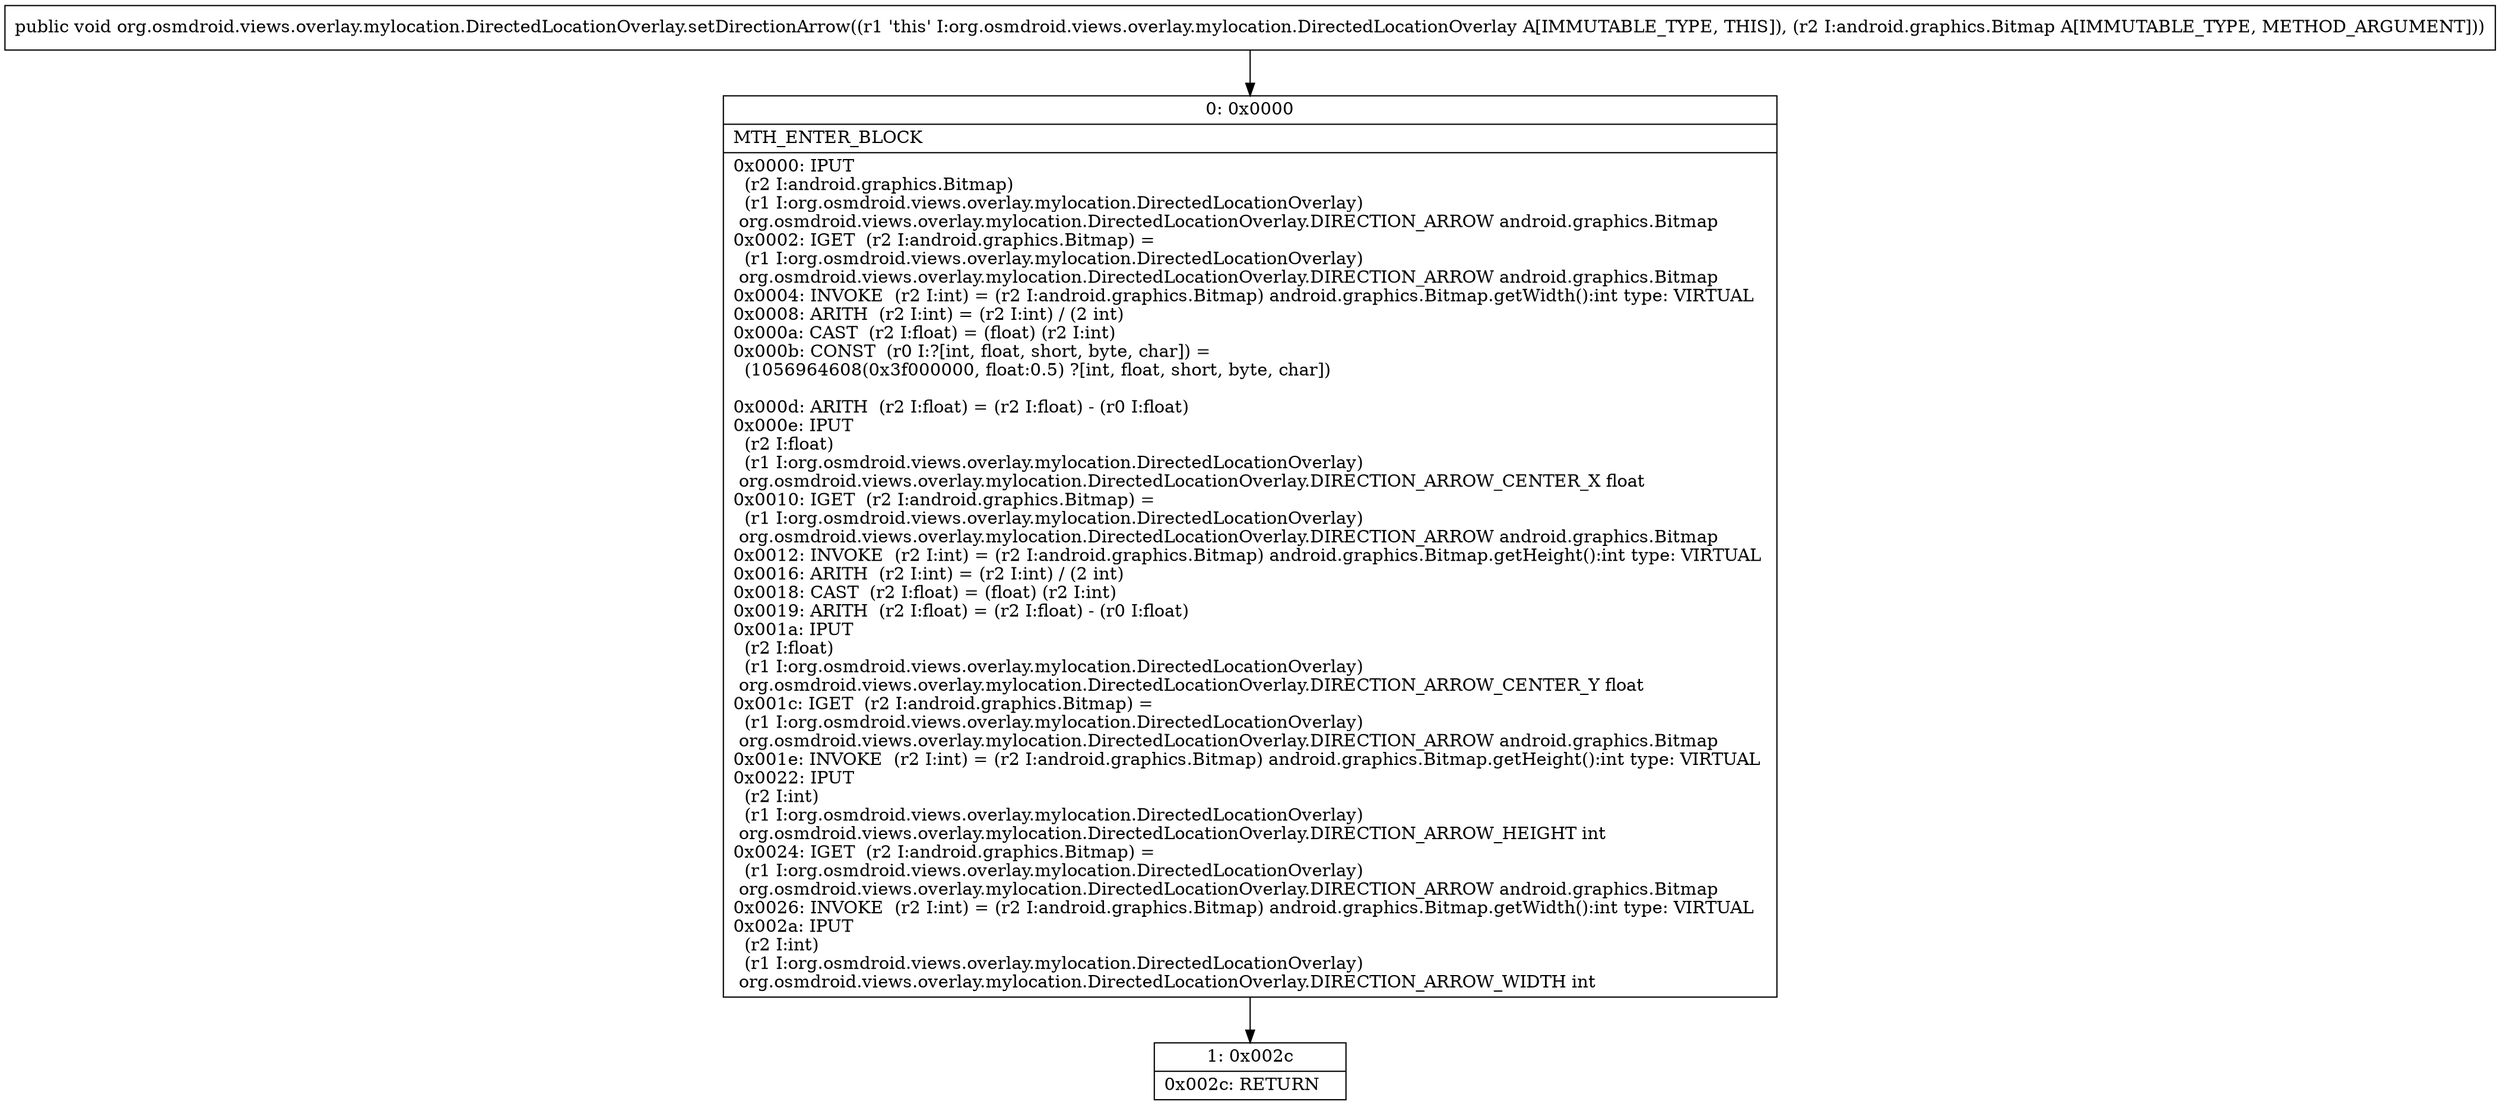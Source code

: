 digraph "CFG fororg.osmdroid.views.overlay.mylocation.DirectedLocationOverlay.setDirectionArrow(Landroid\/graphics\/Bitmap;)V" {
Node_0 [shape=record,label="{0\:\ 0x0000|MTH_ENTER_BLOCK\l|0x0000: IPUT  \l  (r2 I:android.graphics.Bitmap)\l  (r1 I:org.osmdroid.views.overlay.mylocation.DirectedLocationOverlay)\l org.osmdroid.views.overlay.mylocation.DirectedLocationOverlay.DIRECTION_ARROW android.graphics.Bitmap \l0x0002: IGET  (r2 I:android.graphics.Bitmap) = \l  (r1 I:org.osmdroid.views.overlay.mylocation.DirectedLocationOverlay)\l org.osmdroid.views.overlay.mylocation.DirectedLocationOverlay.DIRECTION_ARROW android.graphics.Bitmap \l0x0004: INVOKE  (r2 I:int) = (r2 I:android.graphics.Bitmap) android.graphics.Bitmap.getWidth():int type: VIRTUAL \l0x0008: ARITH  (r2 I:int) = (r2 I:int) \/ (2 int) \l0x000a: CAST  (r2 I:float) = (float) (r2 I:int) \l0x000b: CONST  (r0 I:?[int, float, short, byte, char]) = \l  (1056964608(0x3f000000, float:0.5) ?[int, float, short, byte, char])\l \l0x000d: ARITH  (r2 I:float) = (r2 I:float) \- (r0 I:float) \l0x000e: IPUT  \l  (r2 I:float)\l  (r1 I:org.osmdroid.views.overlay.mylocation.DirectedLocationOverlay)\l org.osmdroid.views.overlay.mylocation.DirectedLocationOverlay.DIRECTION_ARROW_CENTER_X float \l0x0010: IGET  (r2 I:android.graphics.Bitmap) = \l  (r1 I:org.osmdroid.views.overlay.mylocation.DirectedLocationOverlay)\l org.osmdroid.views.overlay.mylocation.DirectedLocationOverlay.DIRECTION_ARROW android.graphics.Bitmap \l0x0012: INVOKE  (r2 I:int) = (r2 I:android.graphics.Bitmap) android.graphics.Bitmap.getHeight():int type: VIRTUAL \l0x0016: ARITH  (r2 I:int) = (r2 I:int) \/ (2 int) \l0x0018: CAST  (r2 I:float) = (float) (r2 I:int) \l0x0019: ARITH  (r2 I:float) = (r2 I:float) \- (r0 I:float) \l0x001a: IPUT  \l  (r2 I:float)\l  (r1 I:org.osmdroid.views.overlay.mylocation.DirectedLocationOverlay)\l org.osmdroid.views.overlay.mylocation.DirectedLocationOverlay.DIRECTION_ARROW_CENTER_Y float \l0x001c: IGET  (r2 I:android.graphics.Bitmap) = \l  (r1 I:org.osmdroid.views.overlay.mylocation.DirectedLocationOverlay)\l org.osmdroid.views.overlay.mylocation.DirectedLocationOverlay.DIRECTION_ARROW android.graphics.Bitmap \l0x001e: INVOKE  (r2 I:int) = (r2 I:android.graphics.Bitmap) android.graphics.Bitmap.getHeight():int type: VIRTUAL \l0x0022: IPUT  \l  (r2 I:int)\l  (r1 I:org.osmdroid.views.overlay.mylocation.DirectedLocationOverlay)\l org.osmdroid.views.overlay.mylocation.DirectedLocationOverlay.DIRECTION_ARROW_HEIGHT int \l0x0024: IGET  (r2 I:android.graphics.Bitmap) = \l  (r1 I:org.osmdroid.views.overlay.mylocation.DirectedLocationOverlay)\l org.osmdroid.views.overlay.mylocation.DirectedLocationOverlay.DIRECTION_ARROW android.graphics.Bitmap \l0x0026: INVOKE  (r2 I:int) = (r2 I:android.graphics.Bitmap) android.graphics.Bitmap.getWidth():int type: VIRTUAL \l0x002a: IPUT  \l  (r2 I:int)\l  (r1 I:org.osmdroid.views.overlay.mylocation.DirectedLocationOverlay)\l org.osmdroid.views.overlay.mylocation.DirectedLocationOverlay.DIRECTION_ARROW_WIDTH int \l}"];
Node_1 [shape=record,label="{1\:\ 0x002c|0x002c: RETURN   \l}"];
MethodNode[shape=record,label="{public void org.osmdroid.views.overlay.mylocation.DirectedLocationOverlay.setDirectionArrow((r1 'this' I:org.osmdroid.views.overlay.mylocation.DirectedLocationOverlay A[IMMUTABLE_TYPE, THIS]), (r2 I:android.graphics.Bitmap A[IMMUTABLE_TYPE, METHOD_ARGUMENT])) }"];
MethodNode -> Node_0;
Node_0 -> Node_1;
}


